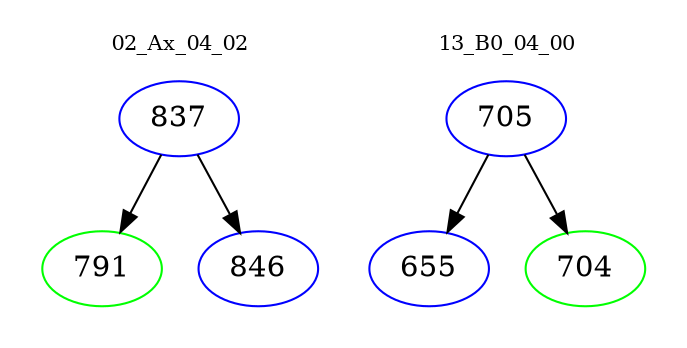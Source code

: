 digraph{
subgraph cluster_0 {
color = white
label = "02_Ax_04_02";
fontsize=10;
T0_837 [label="837", color="blue"]
T0_837 -> T0_791 [color="black"]
T0_791 [label="791", color="green"]
T0_837 -> T0_846 [color="black"]
T0_846 [label="846", color="blue"]
}
subgraph cluster_1 {
color = white
label = "13_B0_04_00";
fontsize=10;
T1_705 [label="705", color="blue"]
T1_705 -> T1_655 [color="black"]
T1_655 [label="655", color="blue"]
T1_705 -> T1_704 [color="black"]
T1_704 [label="704", color="green"]
}
}
